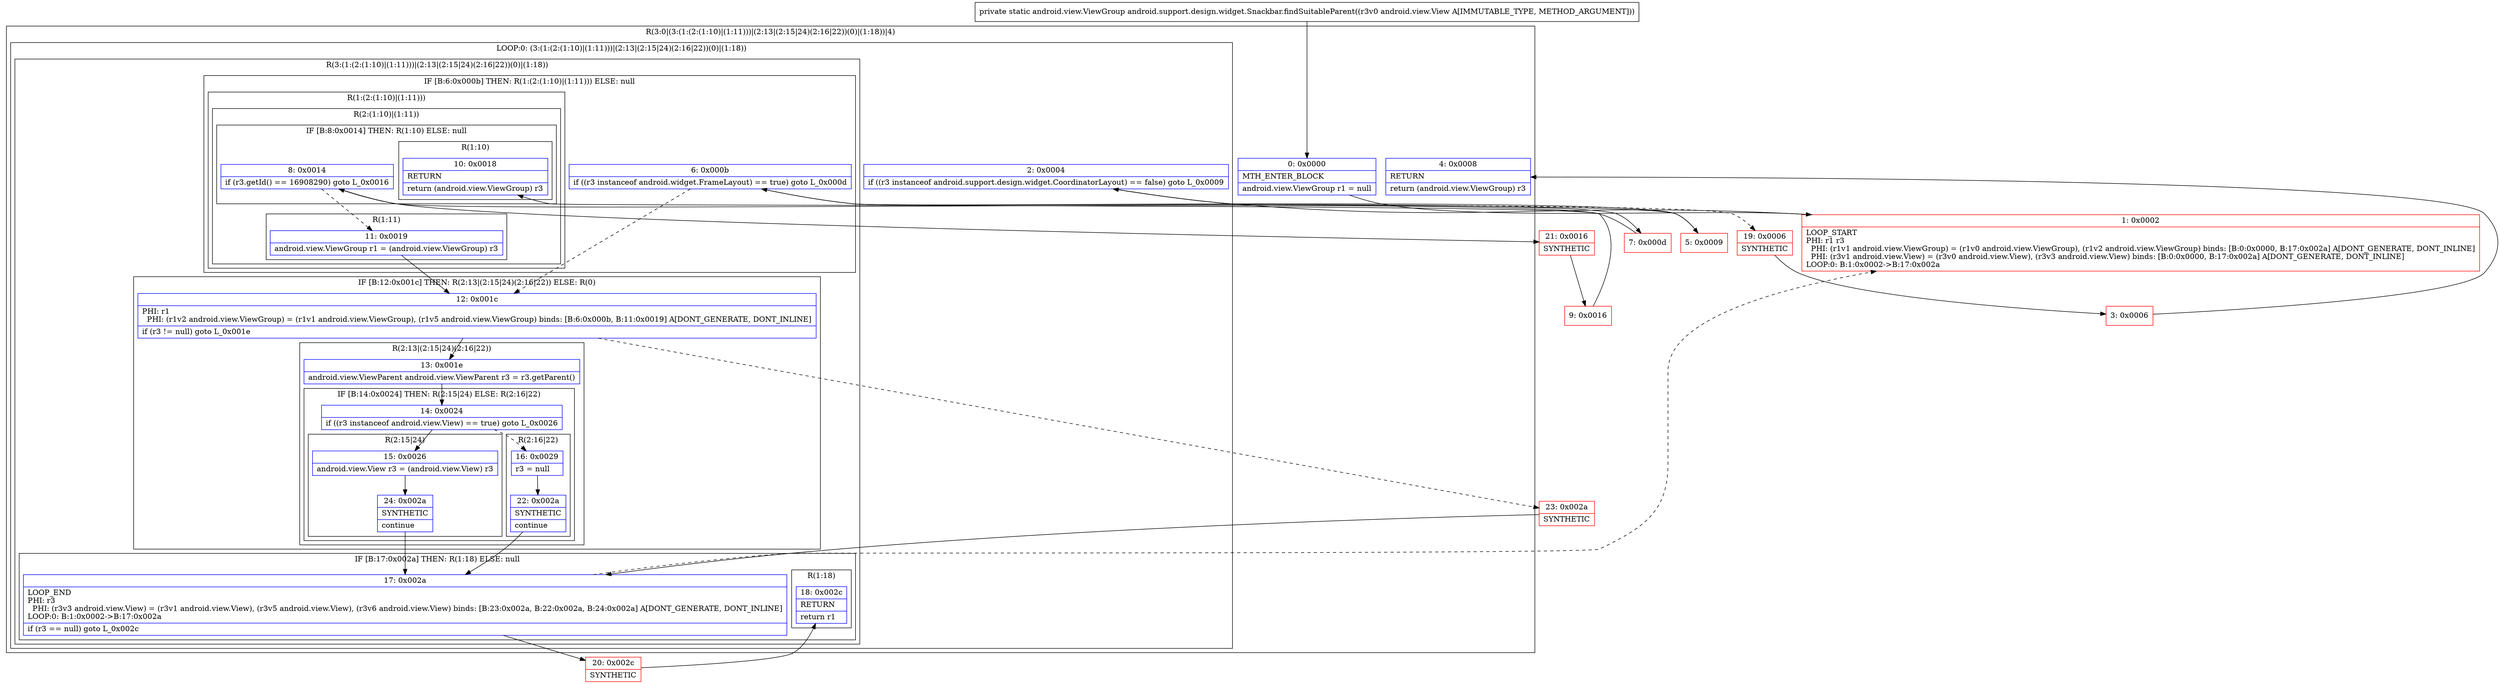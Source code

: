 digraph "CFG forandroid.support.design.widget.Snackbar.findSuitableParent(Landroid\/view\/View;)Landroid\/view\/ViewGroup;" {
subgraph cluster_Region_1351521486 {
label = "R(3:0|(3:(1:(2:(1:10)|(1:11)))|(2:13|(2:15|24)(2:16|22))(0)|(1:18))|4)";
node [shape=record,color=blue];
Node_0 [shape=record,label="{0\:\ 0x0000|MTH_ENTER_BLOCK\l|android.view.ViewGroup r1 = null\l}"];
subgraph cluster_LoopRegion_130754090 {
label = "LOOP:0: (3:(1:(2:(1:10)|(1:11)))|(2:13|(2:15|24)(2:16|22))(0)|(1:18))";
node [shape=record,color=blue];
Node_2 [shape=record,label="{2\:\ 0x0004|if ((r3 instanceof android.support.design.widget.CoordinatorLayout) == false) goto L_0x0009\l}"];
subgraph cluster_Region_965281530 {
label = "R(3:(1:(2:(1:10)|(1:11)))|(2:13|(2:15|24)(2:16|22))(0)|(1:18))";
node [shape=record,color=blue];
subgraph cluster_IfRegion_452306176 {
label = "IF [B:6:0x000b] THEN: R(1:(2:(1:10)|(1:11))) ELSE: null";
node [shape=record,color=blue];
Node_6 [shape=record,label="{6\:\ 0x000b|if ((r3 instanceof android.widget.FrameLayout) == true) goto L_0x000d\l}"];
subgraph cluster_Region_1238397032 {
label = "R(1:(2:(1:10)|(1:11)))";
node [shape=record,color=blue];
subgraph cluster_Region_401929486 {
label = "R(2:(1:10)|(1:11))";
node [shape=record,color=blue];
subgraph cluster_IfRegion_1715179484 {
label = "IF [B:8:0x0014] THEN: R(1:10) ELSE: null";
node [shape=record,color=blue];
Node_8 [shape=record,label="{8\:\ 0x0014|if (r3.getId() == 16908290) goto L_0x0016\l}"];
subgraph cluster_Region_1364323262 {
label = "R(1:10)";
node [shape=record,color=blue];
Node_10 [shape=record,label="{10\:\ 0x0018|RETURN\l|return (android.view.ViewGroup) r3\l}"];
}
}
subgraph cluster_Region_1249697416 {
label = "R(1:11)";
node [shape=record,color=blue];
Node_11 [shape=record,label="{11\:\ 0x0019|android.view.ViewGroup r1 = (android.view.ViewGroup) r3\l}"];
}
}
}
}
subgraph cluster_IfRegion_466125516 {
label = "IF [B:12:0x001c] THEN: R(2:13|(2:15|24)(2:16|22)) ELSE: R(0)";
node [shape=record,color=blue];
Node_12 [shape=record,label="{12\:\ 0x001c|PHI: r1 \l  PHI: (r1v2 android.view.ViewGroup) = (r1v1 android.view.ViewGroup), (r1v5 android.view.ViewGroup) binds: [B:6:0x000b, B:11:0x0019] A[DONT_GENERATE, DONT_INLINE]\l|if (r3 != null) goto L_0x001e\l}"];
subgraph cluster_Region_1126414927 {
label = "R(2:13|(2:15|24)(2:16|22))";
node [shape=record,color=blue];
Node_13 [shape=record,label="{13\:\ 0x001e|android.view.ViewParent android.view.ViewParent r3 = r3.getParent()\l}"];
subgraph cluster_IfRegion_1739550209 {
label = "IF [B:14:0x0024] THEN: R(2:15|24) ELSE: R(2:16|22)";
node [shape=record,color=blue];
Node_14 [shape=record,label="{14\:\ 0x0024|if ((r3 instanceof android.view.View) == true) goto L_0x0026\l}"];
subgraph cluster_Region_1267430626 {
label = "R(2:15|24)";
node [shape=record,color=blue];
Node_15 [shape=record,label="{15\:\ 0x0026|android.view.View r3 = (android.view.View) r3\l}"];
Node_24 [shape=record,label="{24\:\ 0x002a|SYNTHETIC\l|continue\l}"];
}
subgraph cluster_Region_732186686 {
label = "R(2:16|22)";
node [shape=record,color=blue];
Node_16 [shape=record,label="{16\:\ 0x0029|r3 = null\l}"];
Node_22 [shape=record,label="{22\:\ 0x002a|SYNTHETIC\l|continue\l}"];
}
}
}
subgraph cluster_Region_299595769 {
label = "R(0)";
node [shape=record,color=blue];
}
}
subgraph cluster_IfRegion_1326019175 {
label = "IF [B:17:0x002a] THEN: R(1:18) ELSE: null";
node [shape=record,color=blue];
Node_17 [shape=record,label="{17\:\ 0x002a|LOOP_END\lPHI: r3 \l  PHI: (r3v3 android.view.View) = (r3v1 android.view.View), (r3v5 android.view.View), (r3v6 android.view.View) binds: [B:23:0x002a, B:22:0x002a, B:24:0x002a] A[DONT_GENERATE, DONT_INLINE]\lLOOP:0: B:1:0x0002\-\>B:17:0x002a\l|if (r3 == null) goto L_0x002c\l}"];
subgraph cluster_Region_2131593570 {
label = "R(1:18)";
node [shape=record,color=blue];
Node_18 [shape=record,label="{18\:\ 0x002c|RETURN\l|return r1\l}"];
}
}
}
}
Node_4 [shape=record,label="{4\:\ 0x0008|RETURN\l|return (android.view.ViewGroup) r3\l}"];
}
Node_1 [shape=record,color=red,label="{1\:\ 0x0002|LOOP_START\lPHI: r1 r3 \l  PHI: (r1v1 android.view.ViewGroup) = (r1v0 android.view.ViewGroup), (r1v2 android.view.ViewGroup) binds: [B:0:0x0000, B:17:0x002a] A[DONT_GENERATE, DONT_INLINE]\l  PHI: (r3v1 android.view.View) = (r3v0 android.view.View), (r3v3 android.view.View) binds: [B:0:0x0000, B:17:0x002a] A[DONT_GENERATE, DONT_INLINE]\lLOOP:0: B:1:0x0002\-\>B:17:0x002a\l}"];
Node_3 [shape=record,color=red,label="{3\:\ 0x0006}"];
Node_5 [shape=record,color=red,label="{5\:\ 0x0009}"];
Node_7 [shape=record,color=red,label="{7\:\ 0x000d}"];
Node_9 [shape=record,color=red,label="{9\:\ 0x0016}"];
Node_19 [shape=record,color=red,label="{19\:\ 0x0006|SYNTHETIC\l}"];
Node_20 [shape=record,color=red,label="{20\:\ 0x002c|SYNTHETIC\l}"];
Node_21 [shape=record,color=red,label="{21\:\ 0x0016|SYNTHETIC\l}"];
Node_23 [shape=record,color=red,label="{23\:\ 0x002a|SYNTHETIC\l}"];
MethodNode[shape=record,label="{private static android.view.ViewGroup android.support.design.widget.Snackbar.findSuitableParent((r3v0 android.view.View A[IMMUTABLE_TYPE, METHOD_ARGUMENT])) }"];
MethodNode -> Node_0;
Node_0 -> Node_1;
Node_2 -> Node_5;
Node_2 -> Node_19[style=dashed];
Node_6 -> Node_7;
Node_6 -> Node_12[style=dashed];
Node_8 -> Node_11[style=dashed];
Node_8 -> Node_21;
Node_11 -> Node_12;
Node_12 -> Node_13;
Node_12 -> Node_23[style=dashed];
Node_13 -> Node_14;
Node_14 -> Node_15;
Node_14 -> Node_16[style=dashed];
Node_15 -> Node_24;
Node_24 -> Node_17;
Node_16 -> Node_22;
Node_22 -> Node_17;
Node_17 -> Node_1[style=dashed];
Node_17 -> Node_20;
Node_1 -> Node_2;
Node_3 -> Node_4;
Node_5 -> Node_6;
Node_7 -> Node_8;
Node_9 -> Node_10;
Node_19 -> Node_3;
Node_20 -> Node_18;
Node_21 -> Node_9;
Node_23 -> Node_17;
}


